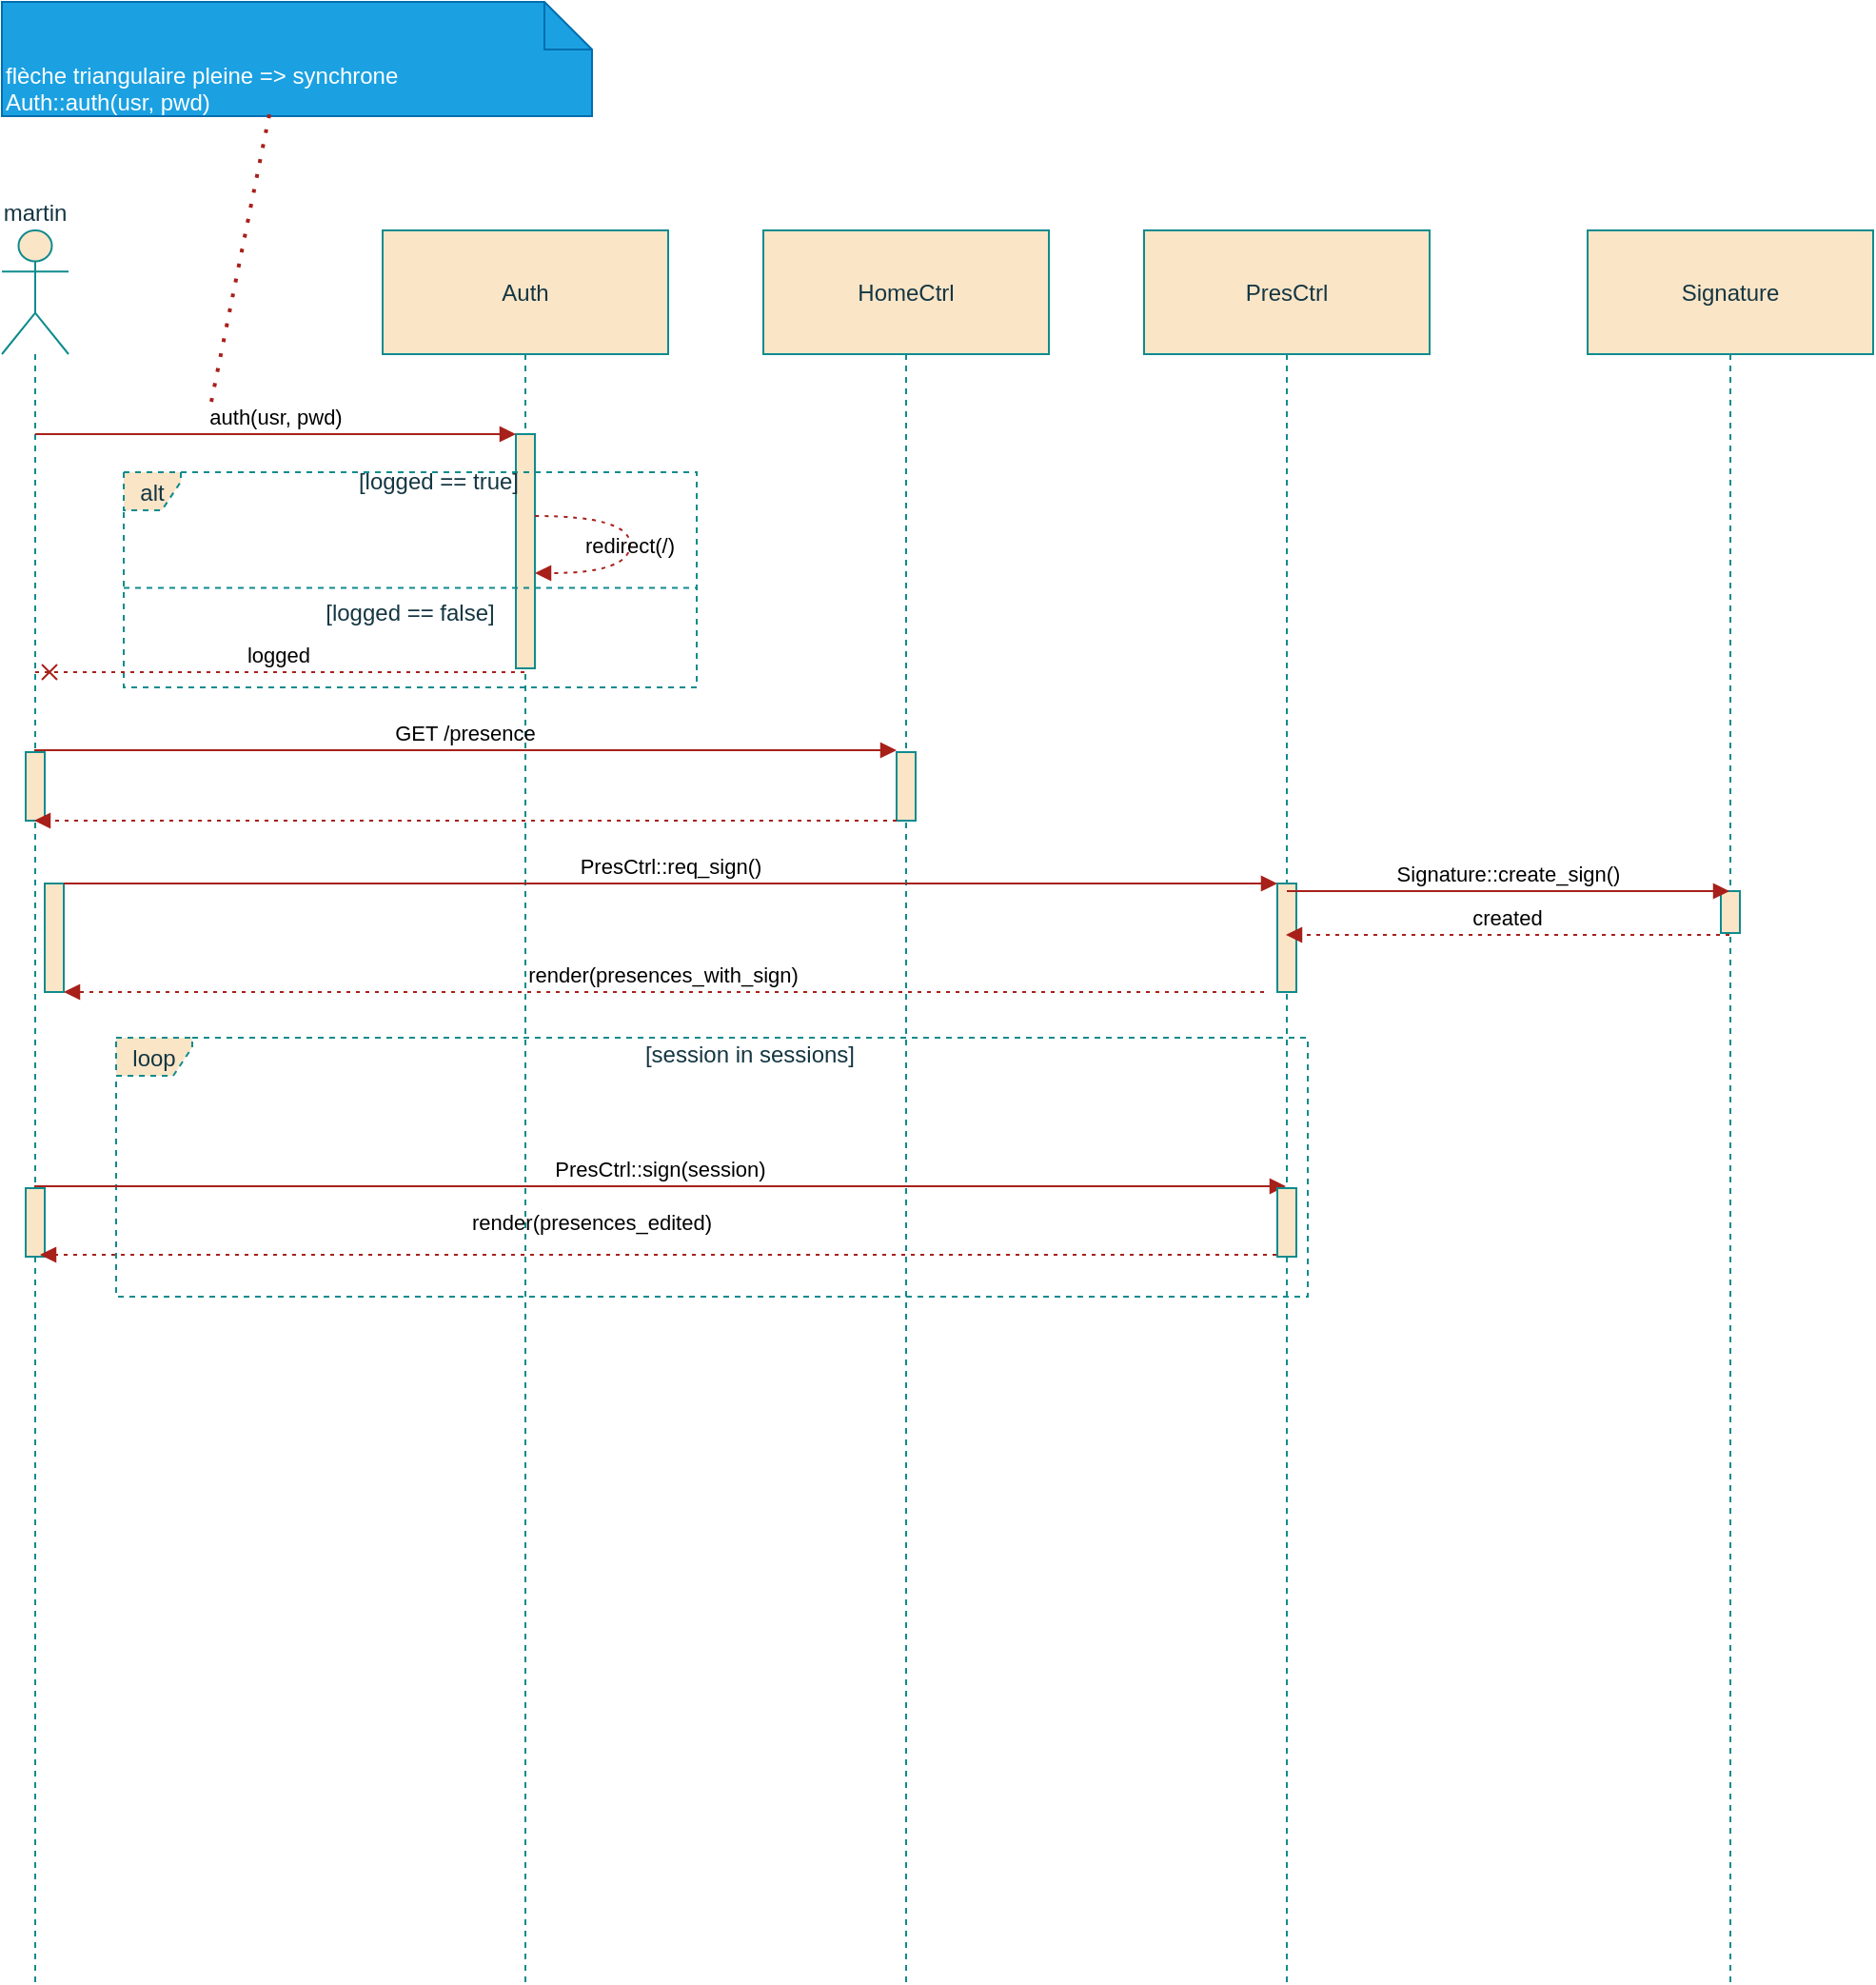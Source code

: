 <mxfile version="28.2.8">
  <diagram name="Page-1" id="EYg3MqegUCzYYS_CXkTB">
    <mxGraphModel dx="858" dy="404" grid="1" gridSize="10" guides="1" tooltips="1" connect="1" arrows="1" fold="1" page="1" pageScale="1" pageWidth="827" pageHeight="1169" math="0" shadow="0">
      <root>
        <mxCell id="0" />
        <mxCell id="1" parent="0" />
        <mxCell id="DrM0CufQLxGyzozMeJKn-164" value="&lt;div&gt;flèche triangulaire pleine =&amp;gt; synchrone&lt;/div&gt;&lt;div align=&quot;left&quot;&gt;Auth::auth(usr, pwd)&lt;/div&gt;" style="shape=note2;boundedLbl=1;whiteSpace=wrap;html=1;size=25;verticalAlign=top;align=left;strokeColor=#006EAF;fontColor=#ffffff;fillColor=#1ba1e2;labelBackgroundColor=none;" vertex="1" parent="1">
          <mxGeometry x="90" y="510" width="310" height="60" as="geometry" />
        </mxCell>
        <mxCell id="DrM0CufQLxGyzozMeJKn-165" value="" style="endArrow=none;dashed=1;html=1;dashPattern=1 3;strokeWidth=2;rounded=0;strokeColor=#A8201A;fontColor=default;fillColor=#FAE5C7;entryX=0.454;entryY=0.967;entryDx=0;entryDy=0;entryPerimeter=0;labelBackgroundColor=none;" edge="1" parent="1" target="DrM0CufQLxGyzozMeJKn-164">
          <mxGeometry width="50" height="50" relative="1" as="geometry">
            <mxPoint x="200" y="720" as="sourcePoint" />
            <mxPoint x="380" y="590" as="targetPoint" />
          </mxGeometry>
        </mxCell>
        <mxCell id="DrM0CufQLxGyzozMeJKn-233" value="martin" style="shape=umlLifeline;perimeter=lifelinePerimeter;whiteSpace=wrap;container=1;dropTarget=0;collapsible=0;recursiveResize=0;outlineConnect=0;portConstraint=eastwest;newEdgeStyle={&quot;edgeStyle&quot;:&quot;elbowEdgeStyle&quot;,&quot;elbow&quot;:&quot;vertical&quot;,&quot;curved&quot;:0,&quot;rounded&quot;:0};participant=umlActor;verticalAlign=bottom;labelPosition=center;verticalLabelPosition=top;align=center;size=65;labelBackgroundColor=none;fillColor=#FAE5C7;strokeColor=#0F8B8D;fontColor=#143642;" vertex="1" parent="1">
          <mxGeometry x="90" y="630" width="35" height="920" as="geometry" />
        </mxCell>
        <mxCell id="DrM0CufQLxGyzozMeJKn-234" value="" style="points=[];perimeter=orthogonalPerimeter;outlineConnect=0;targetShapes=umlLifeline;portConstraint=eastwest;newEdgeStyle={&quot;edgeStyle&quot;:&quot;elbowEdgeStyle&quot;,&quot;elbow&quot;:&quot;vertical&quot;,&quot;curved&quot;:0,&quot;rounded&quot;:0};labelBackgroundColor=none;fillColor=#FAE5C7;strokeColor=#0F8B8D;fontColor=#143642;" vertex="1" parent="DrM0CufQLxGyzozMeJKn-233">
          <mxGeometry x="22.5" y="343" width="10" height="57" as="geometry" />
        </mxCell>
        <mxCell id="DrM0CufQLxGyzozMeJKn-263" value="" style="points=[];perimeter=orthogonalPerimeter;outlineConnect=0;targetShapes=umlLifeline;portConstraint=eastwest;newEdgeStyle={&quot;edgeStyle&quot;:&quot;elbowEdgeStyle&quot;,&quot;elbow&quot;:&quot;vertical&quot;,&quot;curved&quot;:0,&quot;rounded&quot;:0};labelBackgroundColor=none;fillColor=#FAE5C7;strokeColor=#0F8B8D;fontColor=#143642;" vertex="1" parent="DrM0CufQLxGyzozMeJKn-233">
          <mxGeometry x="12.5" y="274" width="10" height="36" as="geometry" />
        </mxCell>
        <mxCell id="DrM0CufQLxGyzozMeJKn-264" value="" style="points=[];perimeter=orthogonalPerimeter;outlineConnect=0;targetShapes=umlLifeline;portConstraint=eastwest;newEdgeStyle={&quot;edgeStyle&quot;:&quot;elbowEdgeStyle&quot;,&quot;elbow&quot;:&quot;vertical&quot;,&quot;curved&quot;:0,&quot;rounded&quot;:0};labelBackgroundColor=none;fillColor=#FAE5C7;strokeColor=#0F8B8D;fontColor=#143642;" vertex="1" parent="DrM0CufQLxGyzozMeJKn-233">
          <mxGeometry x="12.5" y="503" width="10" height="36" as="geometry" />
        </mxCell>
        <mxCell id="DrM0CufQLxGyzozMeJKn-235" value="Auth" style="shape=umlLifeline;perimeter=lifelinePerimeter;whiteSpace=wrap;container=1;dropTarget=0;collapsible=0;recursiveResize=0;outlineConnect=0;portConstraint=eastwest;newEdgeStyle={&quot;edgeStyle&quot;:&quot;elbowEdgeStyle&quot;,&quot;elbow&quot;:&quot;vertical&quot;,&quot;curved&quot;:0,&quot;rounded&quot;:0};size=65;labelBackgroundColor=none;fillColor=#FAE5C7;strokeColor=#0F8B8D;fontColor=#143642;" vertex="1" parent="1">
          <mxGeometry x="290" y="630" width="150" height="920" as="geometry" />
        </mxCell>
        <mxCell id="DrM0CufQLxGyzozMeJKn-236" value="" style="points=[];perimeter=orthogonalPerimeter;outlineConnect=0;targetShapes=umlLifeline;portConstraint=eastwest;newEdgeStyle={&quot;edgeStyle&quot;:&quot;elbowEdgeStyle&quot;,&quot;elbow&quot;:&quot;vertical&quot;,&quot;curved&quot;:0,&quot;rounded&quot;:0};labelBackgroundColor=none;fillColor=#FAE5C7;strokeColor=#0F8B8D;fontColor=#143642;" vertex="1" parent="DrM0CufQLxGyzozMeJKn-235">
          <mxGeometry x="70" y="107" width="10" height="123" as="geometry" />
        </mxCell>
        <mxCell id="DrM0CufQLxGyzozMeJKn-237" value="HomeCtrl" style="shape=umlLifeline;perimeter=lifelinePerimeter;whiteSpace=wrap;container=1;dropTarget=0;collapsible=0;recursiveResize=0;outlineConnect=0;portConstraint=eastwest;newEdgeStyle={&quot;edgeStyle&quot;:&quot;elbowEdgeStyle&quot;,&quot;elbow&quot;:&quot;vertical&quot;,&quot;curved&quot;:0,&quot;rounded&quot;:0};size=65;labelBackgroundColor=none;fillColor=#FAE5C7;strokeColor=#0F8B8D;fontColor=#143642;" vertex="1" parent="1">
          <mxGeometry x="490" y="630" width="150" height="920" as="geometry" />
        </mxCell>
        <mxCell id="DrM0CufQLxGyzozMeJKn-238" value="" style="points=[];perimeter=orthogonalPerimeter;outlineConnect=0;targetShapes=umlLifeline;portConstraint=eastwest;newEdgeStyle={&quot;edgeStyle&quot;:&quot;elbowEdgeStyle&quot;,&quot;elbow&quot;:&quot;vertical&quot;,&quot;curved&quot;:0,&quot;rounded&quot;:0};labelBackgroundColor=none;fillColor=#FAE5C7;strokeColor=#0F8B8D;fontColor=#143642;" vertex="1" parent="DrM0CufQLxGyzozMeJKn-237">
          <mxGeometry x="70" y="274" width="10" height="36" as="geometry" />
        </mxCell>
        <mxCell id="DrM0CufQLxGyzozMeJKn-239" value="PresCtrl" style="shape=umlLifeline;perimeter=lifelinePerimeter;whiteSpace=wrap;container=1;dropTarget=0;collapsible=0;recursiveResize=0;outlineConnect=0;portConstraint=eastwest;newEdgeStyle={&quot;edgeStyle&quot;:&quot;elbowEdgeStyle&quot;,&quot;elbow&quot;:&quot;vertical&quot;,&quot;curved&quot;:0,&quot;rounded&quot;:0};size=65;labelBackgroundColor=none;fillColor=#FAE5C7;strokeColor=#0F8B8D;fontColor=#143642;" vertex="1" parent="1">
          <mxGeometry x="690" y="630" width="150" height="920" as="geometry" />
        </mxCell>
        <mxCell id="DrM0CufQLxGyzozMeJKn-240" value="" style="points=[];perimeter=orthogonalPerimeter;outlineConnect=0;targetShapes=umlLifeline;portConstraint=eastwest;newEdgeStyle={&quot;edgeStyle&quot;:&quot;elbowEdgeStyle&quot;,&quot;elbow&quot;:&quot;vertical&quot;,&quot;curved&quot;:0,&quot;rounded&quot;:0};labelBackgroundColor=none;fillColor=#FAE5C7;strokeColor=#0F8B8D;fontColor=#143642;" vertex="1" parent="DrM0CufQLxGyzozMeJKn-239">
          <mxGeometry x="70" y="343" width="10" height="57" as="geometry" />
        </mxCell>
        <mxCell id="DrM0CufQLxGyzozMeJKn-241" value="Signature" style="shape=umlLifeline;perimeter=lifelinePerimeter;whiteSpace=wrap;container=1;dropTarget=0;collapsible=0;recursiveResize=0;outlineConnect=0;portConstraint=eastwest;newEdgeStyle={&quot;edgeStyle&quot;:&quot;elbowEdgeStyle&quot;,&quot;elbow&quot;:&quot;vertical&quot;,&quot;curved&quot;:0,&quot;rounded&quot;:0};size=65;labelBackgroundColor=none;fillColor=#FAE5C7;strokeColor=#0F8B8D;fontColor=#143642;" vertex="1" parent="1">
          <mxGeometry x="923" y="630" width="150" height="920" as="geometry" />
        </mxCell>
        <mxCell id="DrM0CufQLxGyzozMeJKn-242" value="" style="points=[];perimeter=orthogonalPerimeter;outlineConnect=0;targetShapes=umlLifeline;portConstraint=eastwest;newEdgeStyle={&quot;edgeStyle&quot;:&quot;elbowEdgeStyle&quot;,&quot;elbow&quot;:&quot;vertical&quot;,&quot;curved&quot;:0,&quot;rounded&quot;:0};labelBackgroundColor=none;fillColor=#FAE5C7;strokeColor=#0F8B8D;fontColor=#143642;" vertex="1" parent="DrM0CufQLxGyzozMeJKn-241">
          <mxGeometry x="70" y="347" width="10" height="22" as="geometry" />
        </mxCell>
        <mxCell id="DrM0CufQLxGyzozMeJKn-244" value="alt" style="shape=umlFrame;dashed=1;pointerEvents=0;dropTarget=0;strokeColor=#0F8B8D;height=20;width=30;labelBackgroundColor=none;fillColor=#FAE5C7;fontColor=#143642;" vertex="1" parent="1">
          <mxGeometry x="154" y="757" width="301" height="113" as="geometry" />
        </mxCell>
        <mxCell id="DrM0CufQLxGyzozMeJKn-245" value="[logged == true]" style="text;strokeColor=none;fillColor=none;align=center;verticalAlign=middle;whiteSpace=wrap;labelBackgroundColor=none;fontColor=#143642;" vertex="1" parent="DrM0CufQLxGyzozMeJKn-244">
          <mxGeometry x="30" width="271" height="10" as="geometry" />
        </mxCell>
        <mxCell id="DrM0CufQLxGyzozMeJKn-246" value="[logged == false]" style="shape=line;dashed=1;whiteSpace=wrap;verticalAlign=top;labelPosition=center;verticalLabelPosition=middle;align=center;strokeColor=#0F8B8D;labelBackgroundColor=none;fillColor=#FAE5C7;fontColor=#143642;" vertex="1" parent="DrM0CufQLxGyzozMeJKn-244">
          <mxGeometry y="59.702" width="301" height="2" as="geometry" />
        </mxCell>
        <mxCell id="DrM0CufQLxGyzozMeJKn-247" value="loop" style="shape=umlFrame;dashed=1;pointerEvents=0;dropTarget=0;strokeColor=#0F8B8D;height=20;width=40;labelBackgroundColor=none;fillColor=#FAE5C7;fontColor=#143642;" vertex="1" parent="1">
          <mxGeometry x="150" y="1054" width="626" height="136" as="geometry" />
        </mxCell>
        <mxCell id="DrM0CufQLxGyzozMeJKn-248" value="[session in sessions]" style="text;strokeColor=none;fillColor=none;align=center;verticalAlign=middle;whiteSpace=wrap;labelBackgroundColor=none;fontColor=#143642;" vertex="1" parent="DrM0CufQLxGyzozMeJKn-247">
          <mxGeometry x="40" width="586" height="18.133" as="geometry" />
        </mxCell>
        <mxCell id="DrM0CufQLxGyzozMeJKn-249" value="auth(usr, pwd)" style="verticalAlign=bottom;edgeStyle=elbowEdgeStyle;elbow=vertical;curved=0;rounded=0;endArrow=block;labelBackgroundColor=none;strokeColor=#A8201A;fontColor=default;" edge="1" parent="1" source="DrM0CufQLxGyzozMeJKn-233" target="DrM0CufQLxGyzozMeJKn-236">
          <mxGeometry relative="1" as="geometry">
            <Array as="points">
              <mxPoint x="274" y="737" />
            </Array>
          </mxGeometry>
        </mxCell>
        <mxCell id="DrM0CufQLxGyzozMeJKn-250" value="redirect(/)" style="curved=1;dashed=1;dashPattern=2 3;endArrow=block;rounded=0;labelBackgroundColor=none;strokeColor=#A8201A;fontColor=default;" edge="1" parent="1">
          <mxGeometry relative="1" as="geometry">
            <Array as="points">
              <mxPoint x="420" y="780" />
              <mxPoint x="420" y="810" />
            </Array>
            <mxPoint x="370" y="780" as="sourcePoint" />
            <mxPoint x="370" y="810" as="targetPoint" />
          </mxGeometry>
        </mxCell>
        <mxCell id="DrM0CufQLxGyzozMeJKn-251" value="logged" style="verticalAlign=bottom;edgeStyle=elbowEdgeStyle;elbow=vertical;curved=0;rounded=0;endArrow=cross;dashed=1;dashPattern=2 3;labelBackgroundColor=none;strokeColor=#A8201A;fontColor=default;" edge="1" parent="1">
          <mxGeometry relative="1" as="geometry">
            <Array as="points">
              <mxPoint x="277" y="862" />
            </Array>
            <mxPoint x="364.5" y="862" as="sourcePoint" />
            <mxPoint x="107" y="862" as="targetPoint" />
          </mxGeometry>
        </mxCell>
        <mxCell id="DrM0CufQLxGyzozMeJKn-252" value="GET /presence" style="verticalAlign=bottom;edgeStyle=elbowEdgeStyle;elbow=vertical;curved=0;rounded=0;endArrow=block;labelBackgroundColor=none;strokeColor=#A8201A;fontColor=default;" edge="1" parent="1">
          <mxGeometry relative="1" as="geometry">
            <Array as="points">
              <mxPoint x="374" y="903" />
            </Array>
            <mxPoint x="107" y="903" as="sourcePoint" />
            <mxPoint x="560" y="903" as="targetPoint" />
          </mxGeometry>
        </mxCell>
        <mxCell id="DrM0CufQLxGyzozMeJKn-254" value="PresCtrl::req_sign()" style="verticalAlign=bottom;edgeStyle=elbowEdgeStyle;elbow=vertical;curved=0;rounded=0;endArrow=block;labelBackgroundColor=none;strokeColor=#A8201A;fontColor=default;" edge="1" parent="1" source="DrM0CufQLxGyzozMeJKn-234" target="DrM0CufQLxGyzozMeJKn-240">
          <mxGeometry relative="1" as="geometry">
            <Array as="points">
              <mxPoint x="478" y="973" />
            </Array>
          </mxGeometry>
        </mxCell>
        <mxCell id="DrM0CufQLxGyzozMeJKn-255" value="Signature::create_sign()" style="verticalAlign=bottom;edgeStyle=elbowEdgeStyle;elbow=vertical;curved=0;rounded=0;endArrow=block;labelBackgroundColor=none;strokeColor=#A8201A;fontColor=default;" edge="1" parent="1" source="DrM0CufQLxGyzozMeJKn-239" target="DrM0CufQLxGyzozMeJKn-241">
          <mxGeometry relative="1" as="geometry">
            <Array as="points">
              <mxPoint x="892" y="977" />
            </Array>
            <mxPoint x="765" y="826" as="sourcePoint" />
            <mxPoint x="998" y="795" as="targetPoint" />
          </mxGeometry>
        </mxCell>
        <mxCell id="DrM0CufQLxGyzozMeJKn-256" value="created" style="verticalAlign=bottom;edgeStyle=elbowEdgeStyle;elbow=vertical;curved=0;rounded=0;dashed=1;dashPattern=2 3;endArrow=block;labelBackgroundColor=none;strokeColor=#A8201A;fontColor=default;" edge="1" parent="1">
          <mxGeometry relative="1" as="geometry">
            <Array as="points">
              <mxPoint x="893" y="1000" />
            </Array>
            <mxPoint x="997.5" y="1000" as="sourcePoint" />
            <mxPoint x="764.5" y="1000" as="targetPoint" />
          </mxGeometry>
        </mxCell>
        <mxCell id="DrM0CufQLxGyzozMeJKn-258" value="PresCtrl::sign(session)" style="verticalAlign=bottom;edgeStyle=elbowEdgeStyle;elbow=vertical;curved=0;rounded=0;endArrow=block;labelBackgroundColor=none;strokeColor=#A8201A;fontColor=default;" edge="1" parent="1">
          <mxGeometry relative="1" as="geometry">
            <Array as="points">
              <mxPoint x="478" y="1132" />
            </Array>
            <mxPoint x="107" y="1132" as="sourcePoint" />
            <mxPoint x="764.5" y="1132" as="targetPoint" />
          </mxGeometry>
        </mxCell>
        <mxCell id="DrM0CufQLxGyzozMeJKn-260" value="" style="verticalAlign=bottom;edgeStyle=elbowEdgeStyle;elbow=vertical;curved=0;rounded=0;dashed=1;dashPattern=2 3;endArrow=block;labelBackgroundColor=none;strokeColor=#A8201A;fontColor=default;" edge="1" parent="1">
          <mxGeometry relative="1" as="geometry">
            <Array as="points" />
            <mxPoint x="560" y="940" as="sourcePoint" />
            <mxPoint x="107" y="940" as="targetPoint" />
          </mxGeometry>
        </mxCell>
        <mxCell id="DrM0CufQLxGyzozMeJKn-261" value="render(presences_with_sign)" style="verticalAlign=bottom;edgeStyle=elbowEdgeStyle;elbow=vertical;curved=0;rounded=0;dashed=1;dashPattern=2 3;endArrow=block;labelBackgroundColor=none;strokeColor=#A8201A;fontColor=default;" edge="1" parent="1" target="DrM0CufQLxGyzozMeJKn-234">
          <mxGeometry relative="1" as="geometry">
            <Array as="points">
              <mxPoint x="648.5" y="1030" />
            </Array>
            <mxPoint x="753" y="1030" as="sourcePoint" />
            <mxPoint x="520" y="1030" as="targetPoint" />
          </mxGeometry>
        </mxCell>
        <mxCell id="DrM0CufQLxGyzozMeJKn-262" value="render(presences_edited)" style="verticalAlign=bottom;edgeStyle=elbowEdgeStyle;elbow=vertical;curved=0;rounded=0;dashed=1;dashPattern=2 3;endArrow=block;labelBackgroundColor=none;strokeColor=#A8201A;fontColor=default;" edge="1" parent="1" source="DrM0CufQLxGyzozMeJKn-239">
          <mxGeometry x="0.114" y="-8" relative="1" as="geometry">
            <Array as="points">
              <mxPoint x="635.5" y="1168" />
            </Array>
            <mxPoint x="740" y="1168" as="sourcePoint" />
            <mxPoint x="110" y="1168" as="targetPoint" />
            <mxPoint as="offset" />
          </mxGeometry>
        </mxCell>
        <mxCell id="DrM0CufQLxGyzozMeJKn-265" value="" style="points=[];perimeter=orthogonalPerimeter;outlineConnect=0;targetShapes=umlLifeline;portConstraint=eastwest;newEdgeStyle={&quot;edgeStyle&quot;:&quot;elbowEdgeStyle&quot;,&quot;elbow&quot;:&quot;vertical&quot;,&quot;curved&quot;:0,&quot;rounded&quot;:0};labelBackgroundColor=none;fillColor=#FAE5C7;strokeColor=#0F8B8D;fontColor=#143642;" vertex="1" parent="1">
          <mxGeometry x="760" y="1133" width="10" height="36" as="geometry" />
        </mxCell>
      </root>
    </mxGraphModel>
  </diagram>
</mxfile>

